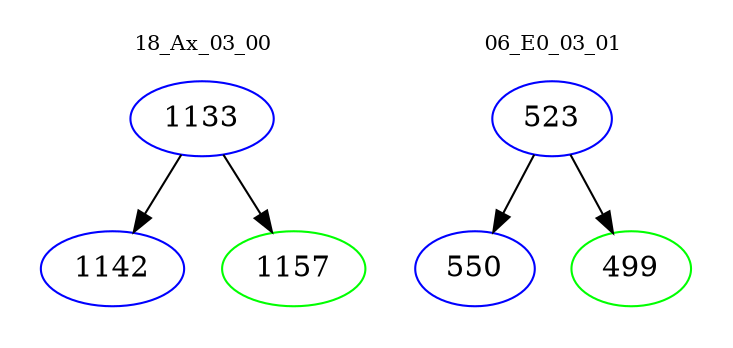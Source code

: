digraph{
subgraph cluster_0 {
color = white
label = "18_Ax_03_00";
fontsize=10;
T0_1133 [label="1133", color="blue"]
T0_1133 -> T0_1142 [color="black"]
T0_1142 [label="1142", color="blue"]
T0_1133 -> T0_1157 [color="black"]
T0_1157 [label="1157", color="green"]
}
subgraph cluster_1 {
color = white
label = "06_E0_03_01";
fontsize=10;
T1_523 [label="523", color="blue"]
T1_523 -> T1_550 [color="black"]
T1_550 [label="550", color="blue"]
T1_523 -> T1_499 [color="black"]
T1_499 [label="499", color="green"]
}
}
